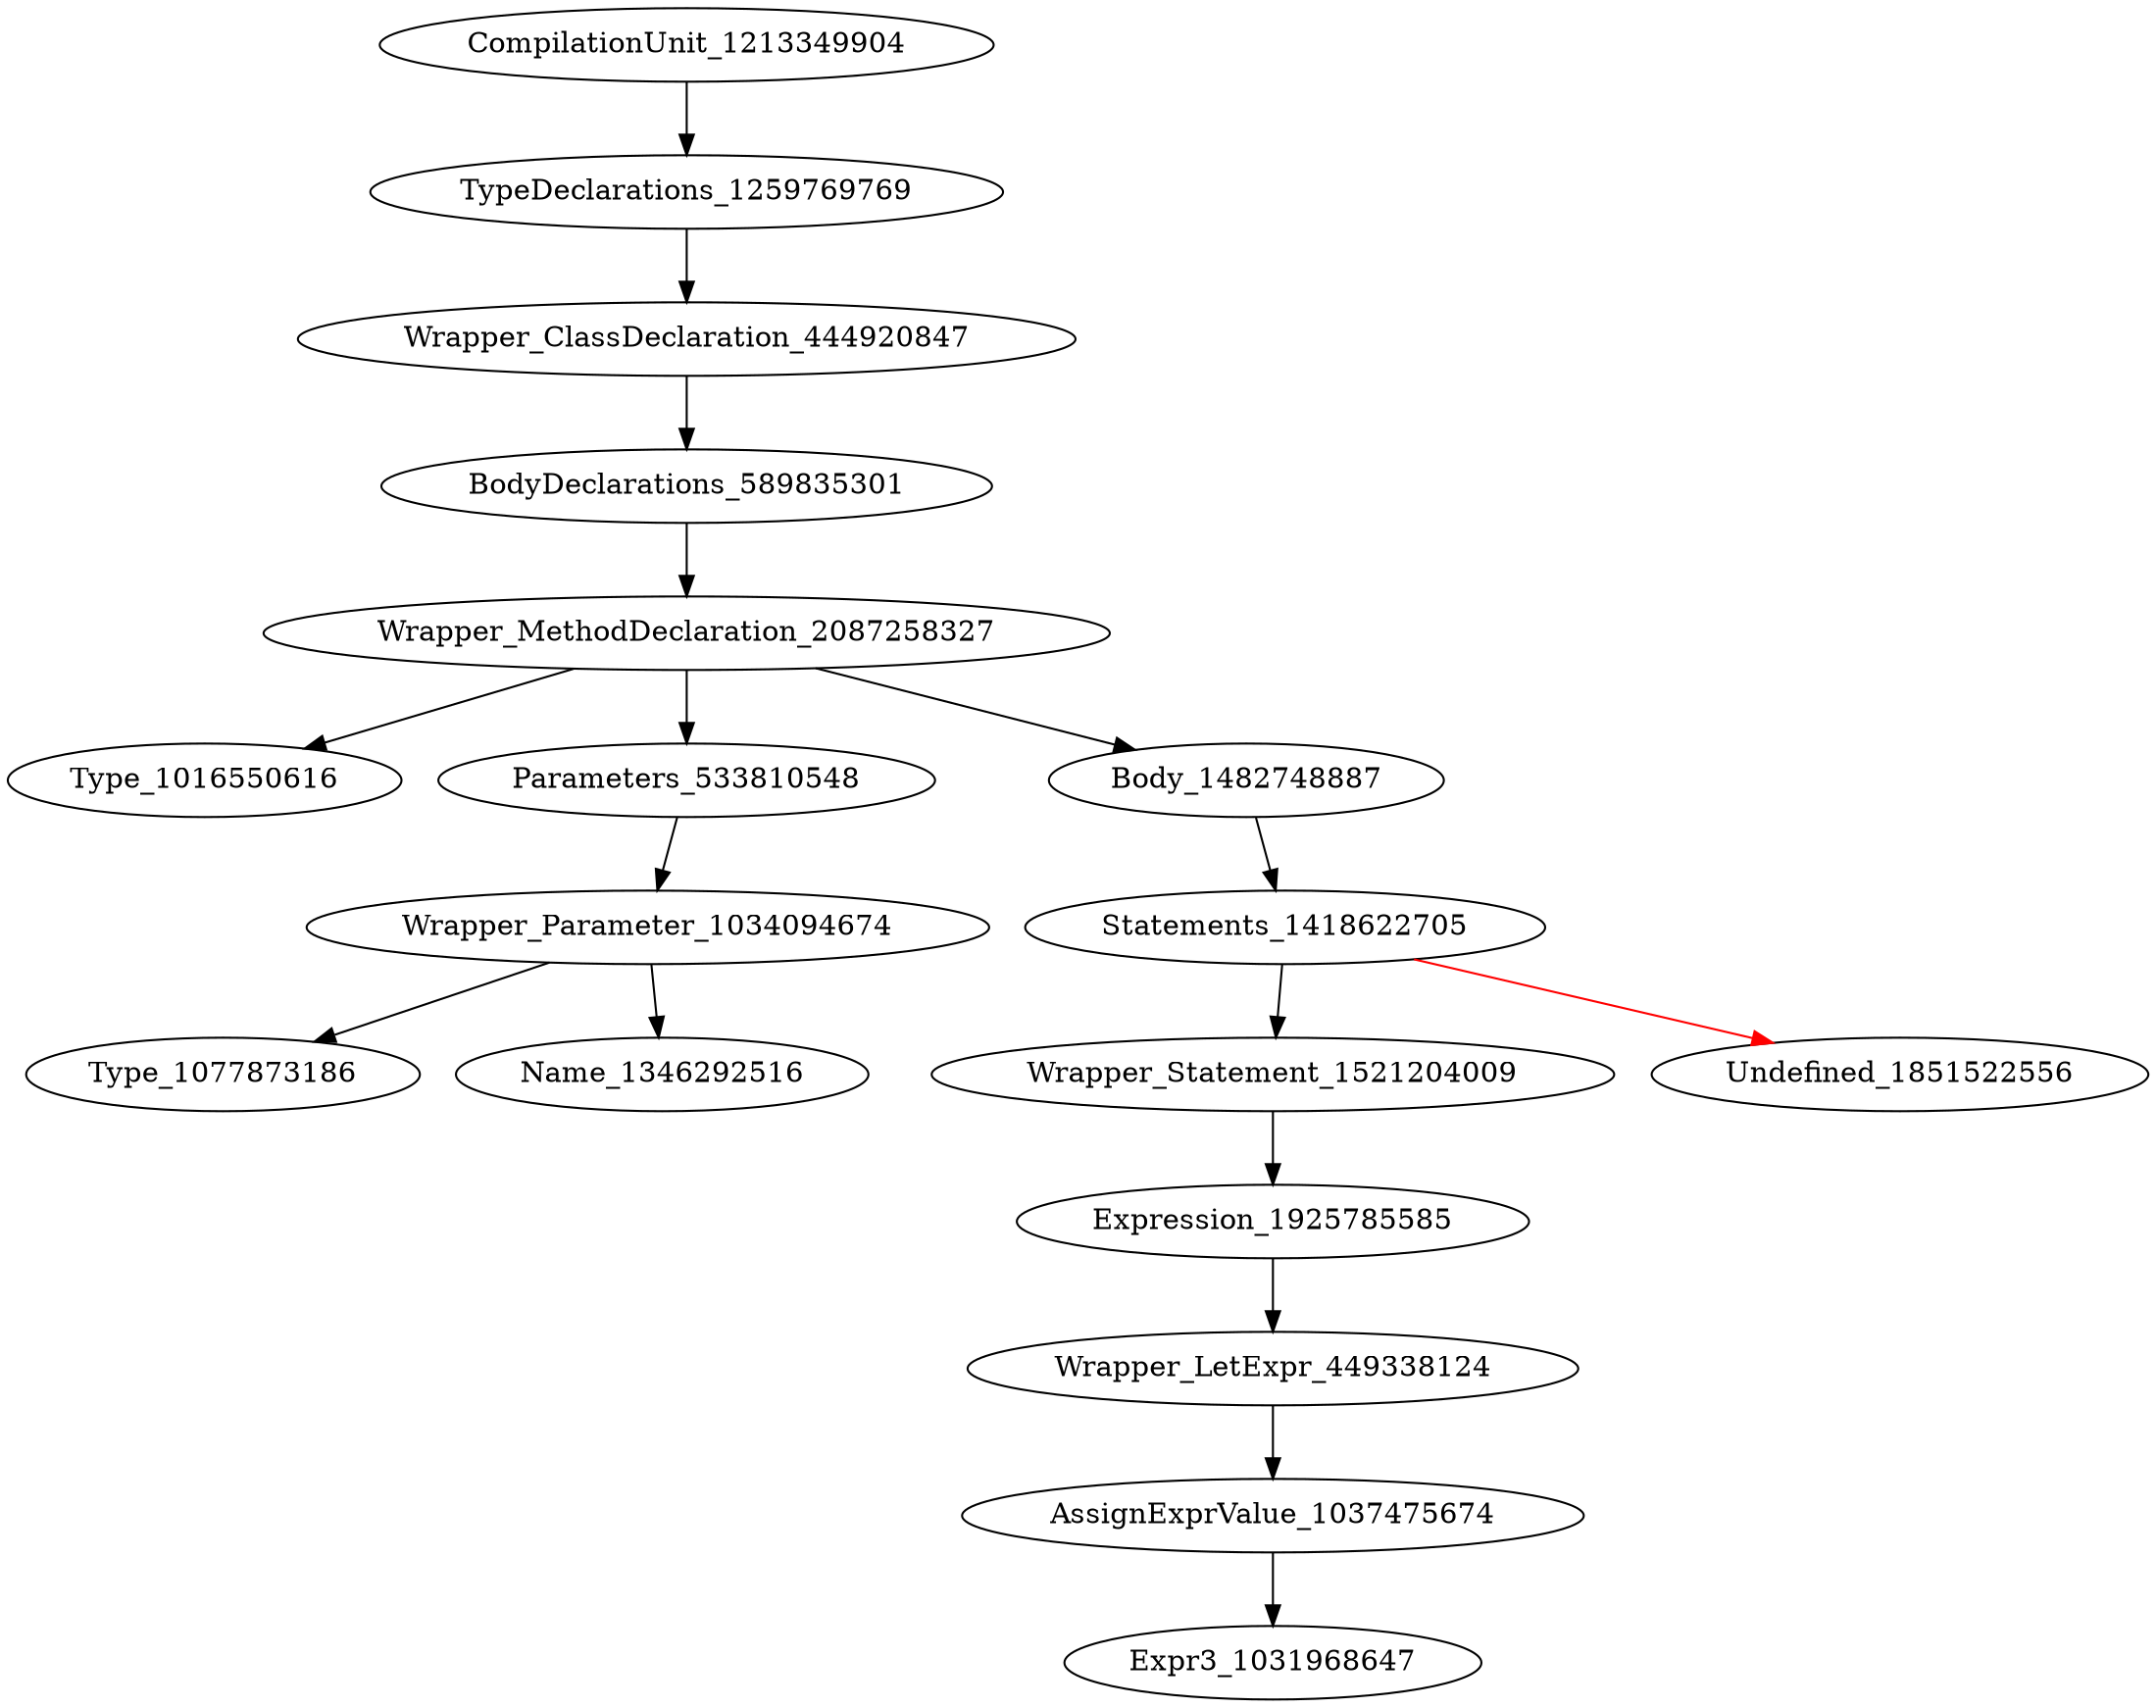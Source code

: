 digraph {
CompilationUnit_1213349904 -> TypeDeclarations_1259769769
TypeDeclarations_1259769769 -> Wrapper_ClassDeclaration_444920847
Wrapper_ClassDeclaration_444920847 -> BodyDeclarations_589835301
BodyDeclarations_589835301 -> Wrapper_MethodDeclaration_2087258327
Wrapper_MethodDeclaration_2087258327 -> Type_1016550616
Wrapper_MethodDeclaration_2087258327 -> Parameters_533810548
Wrapper_MethodDeclaration_2087258327 -> Body_1482748887
Parameters_533810548 -> Wrapper_Parameter_1034094674
Body_1482748887 -> Statements_1418622705
Wrapper_Parameter_1034094674 -> Type_1077873186
Wrapper_Parameter_1034094674 -> Name_1346292516
Statements_1418622705 -> Wrapper_Statement_1521204009
Statements_1418622705 -> Undefined_1851522556 [color = red] 
Wrapper_Statement_1521204009 -> Expression_1925785585
Expression_1925785585 -> Wrapper_LetExpr_449338124
Wrapper_LetExpr_449338124 -> AssignExprValue_1037475674
AssignExprValue_1037475674 -> Expr3_1031968647
}